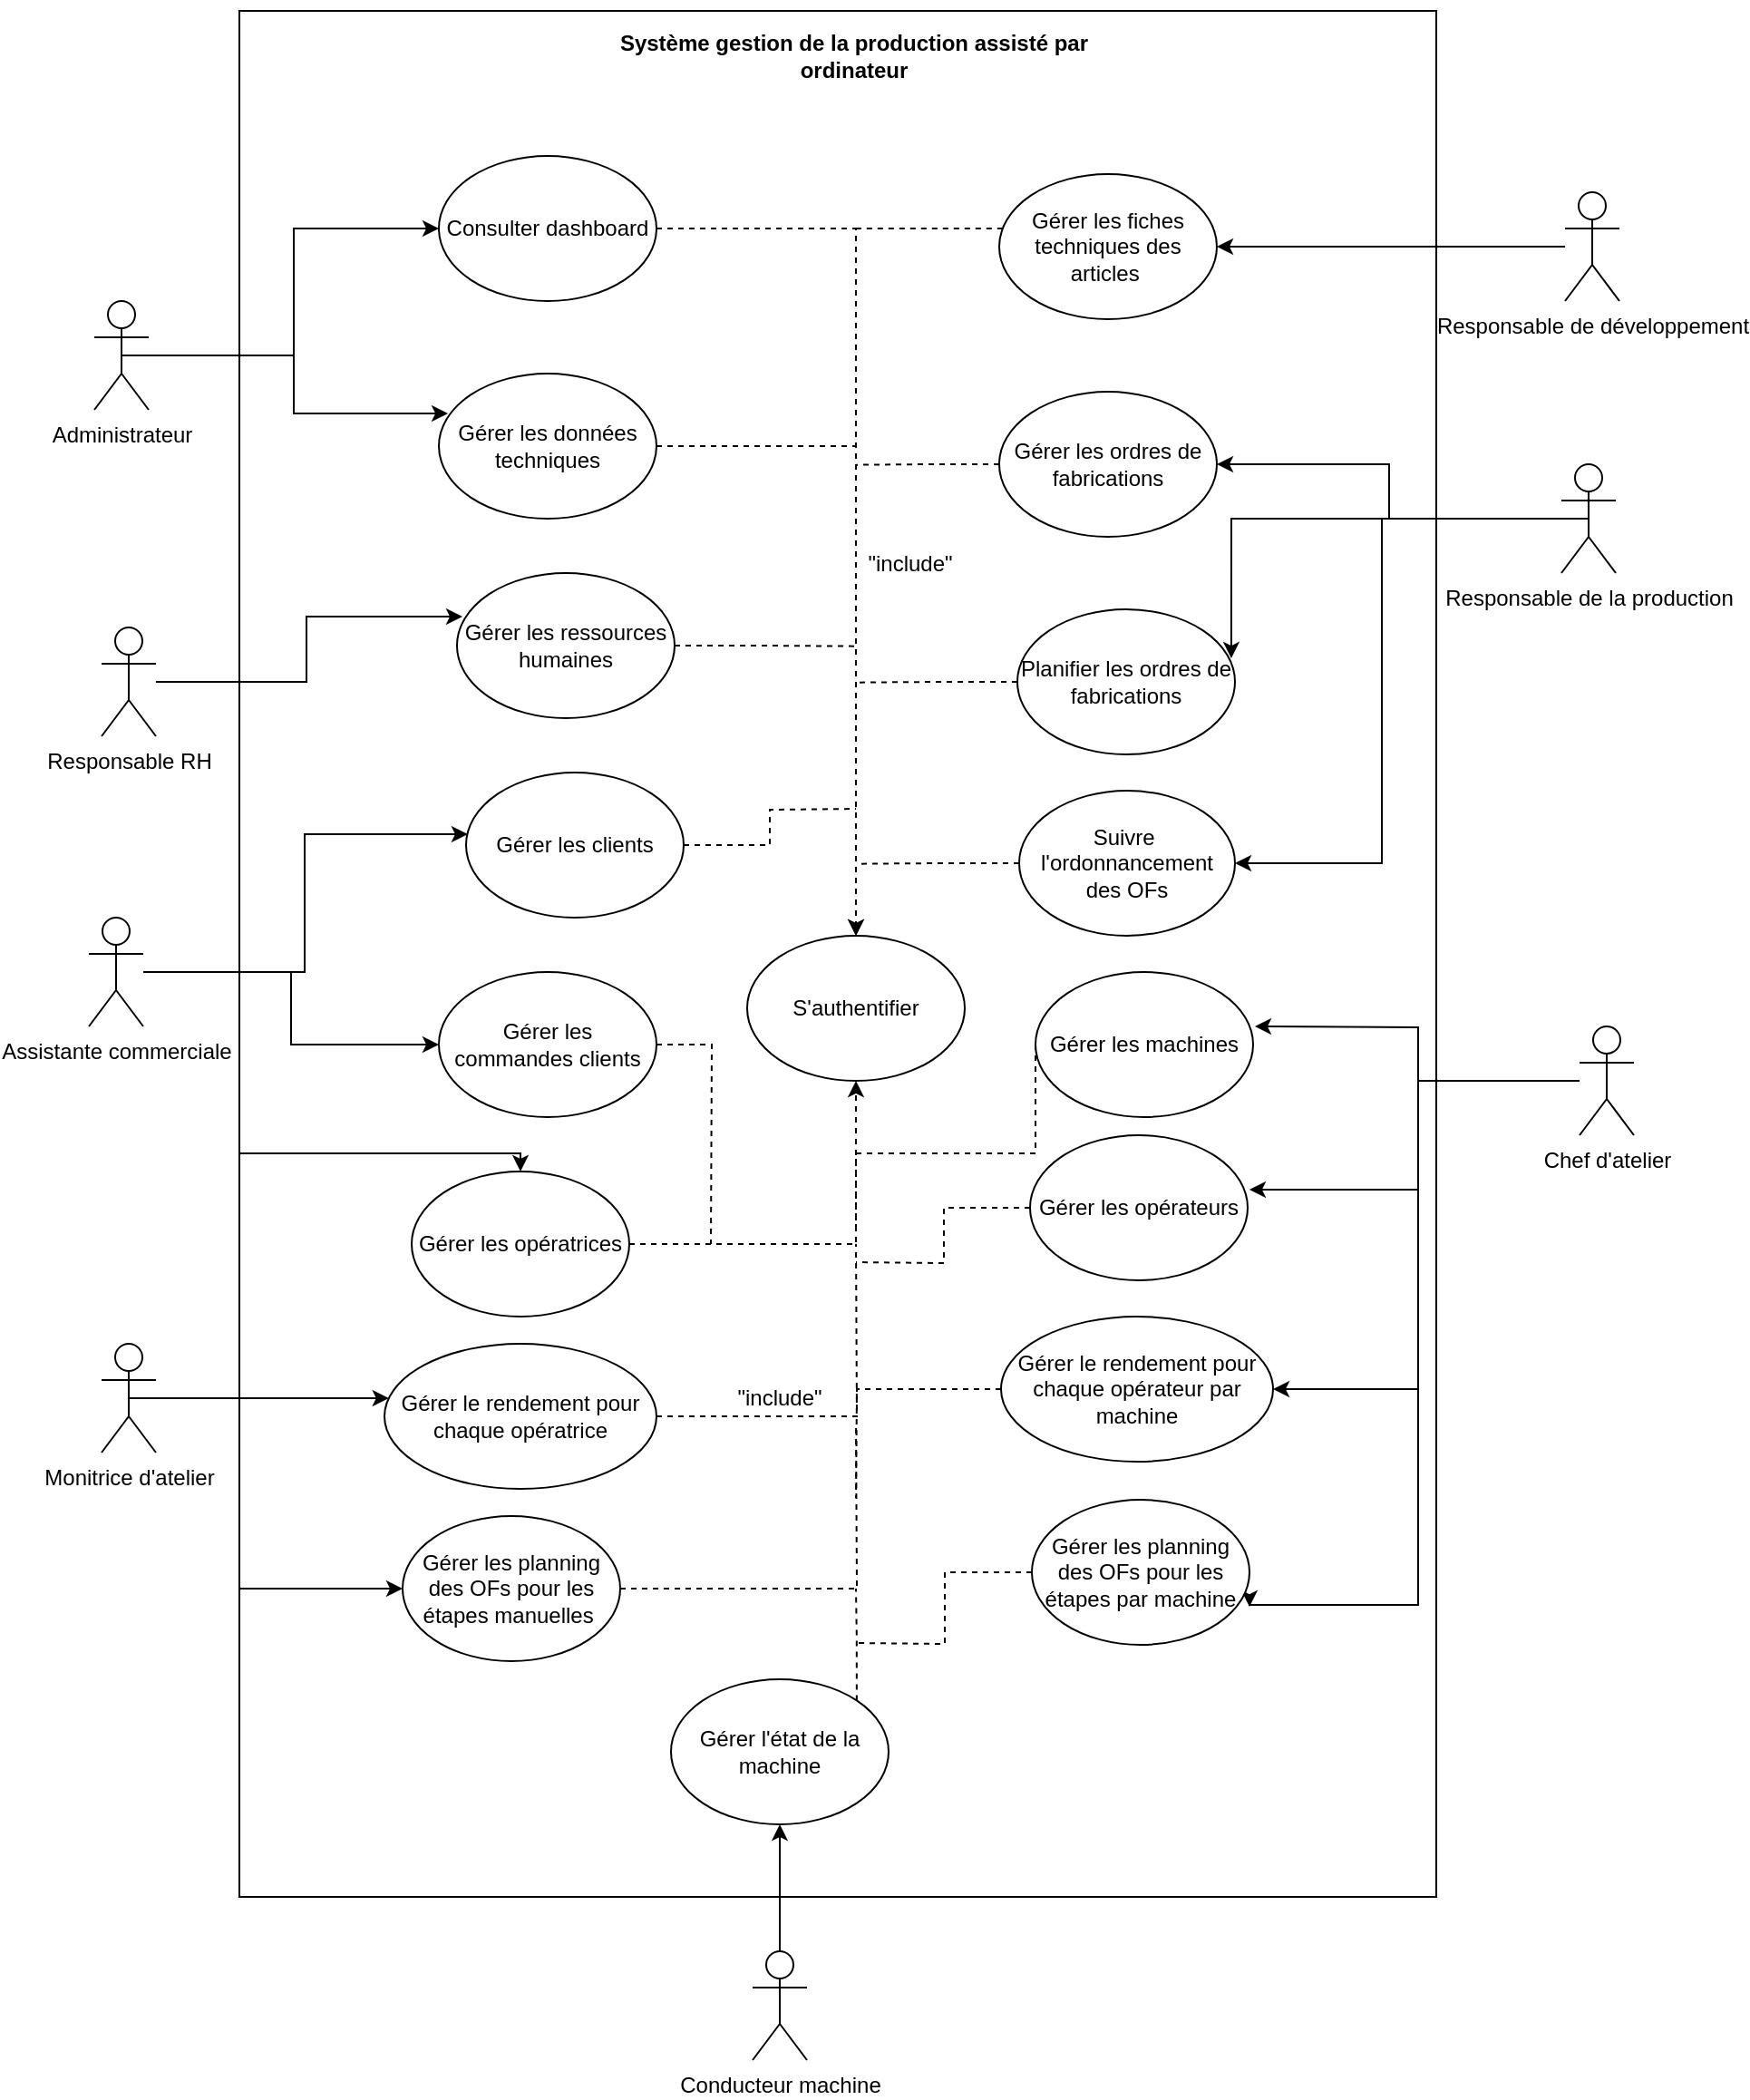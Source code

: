 <mxfile version="20.3.7" type="gitlab">
  <diagram id="R2lEEEUBdFMjLlhIrx00" name="Page-1">
    <mxGraphModel dx="1185" dy="1768" grid="1" gridSize="10" guides="1" tooltips="1" connect="1" arrows="1" fold="1" page="1" pageScale="1" pageWidth="850" pageHeight="1100" math="0" shadow="0" extFonts="Permanent Marker^https://fonts.googleapis.com/css?family=Permanent+Marker">
      <root>
        <mxCell id="0" />
        <mxCell id="1" parent="0" />
        <mxCell id="FwX2CeR1oTPyir31EzKj-26" style="edgeStyle=orthogonalEdgeStyle;rounded=0;orthogonalLoop=1;jettySize=auto;html=1;entryX=0.025;entryY=0.3;entryDx=0;entryDy=0;entryPerimeter=0;" edge="1" parent="1" source="FwX2CeR1oTPyir31EzKj-1" target="FwX2CeR1oTPyir31EzKj-17">
          <mxGeometry relative="1" as="geometry" />
        </mxCell>
        <mxCell id="FwX2CeR1oTPyir31EzKj-1" value="Responsable RH" style="shape=umlActor;verticalLabelPosition=bottom;verticalAlign=top;html=1;outlineConnect=0;" vertex="1" parent="1">
          <mxGeometry x="104" y="60" width="30" height="60" as="geometry" />
        </mxCell>
        <mxCell id="FwX2CeR1oTPyir31EzKj-27" style="edgeStyle=orthogonalEdgeStyle;rounded=0;orthogonalLoop=1;jettySize=auto;html=1;entryX=0.008;entryY=0.425;entryDx=0;entryDy=0;entryPerimeter=0;" edge="1" parent="1" source="FwX2CeR1oTPyir31EzKj-3" target="FwX2CeR1oTPyir31EzKj-18">
          <mxGeometry relative="1" as="geometry" />
        </mxCell>
        <mxCell id="FwX2CeR1oTPyir31EzKj-28" style="edgeStyle=orthogonalEdgeStyle;rounded=0;orthogonalLoop=1;jettySize=auto;html=1;entryX=0;entryY=0.5;entryDx=0;entryDy=0;" edge="1" parent="1" source="FwX2CeR1oTPyir31EzKj-3" target="FwX2CeR1oTPyir31EzKj-19">
          <mxGeometry relative="1" as="geometry" />
        </mxCell>
        <mxCell id="FwX2CeR1oTPyir31EzKj-3" value="Assistante commerciale" style="shape=umlActor;verticalLabelPosition=bottom;verticalAlign=top;html=1;outlineConnect=0;" vertex="1" parent="1">
          <mxGeometry x="97" y="220" width="30" height="60" as="geometry" />
        </mxCell>
        <mxCell id="FwX2CeR1oTPyir31EzKj-29" style="edgeStyle=orthogonalEdgeStyle;rounded=0;orthogonalLoop=1;jettySize=auto;html=1;" edge="1" parent="1" source="FwX2CeR1oTPyir31EzKj-4" target="FwX2CeR1oTPyir31EzKj-20">
          <mxGeometry relative="1" as="geometry" />
        </mxCell>
        <mxCell id="FwX2CeR1oTPyir31EzKj-4" value="Responsable de développement" style="shape=umlActor;verticalLabelPosition=bottom;verticalAlign=top;html=1;outlineConnect=0;" vertex="1" parent="1">
          <mxGeometry x="911" y="-180" width="30" height="60" as="geometry" />
        </mxCell>
        <mxCell id="FwX2CeR1oTPyir31EzKj-33" style="edgeStyle=orthogonalEdgeStyle;rounded=0;orthogonalLoop=1;jettySize=auto;html=1;exitX=0.5;exitY=0.5;exitDx=0;exitDy=0;exitPerimeter=0;entryX=1;entryY=0.5;entryDx=0;entryDy=0;" edge="1" parent="1" source="FwX2CeR1oTPyir31EzKj-5" target="FwX2CeR1oTPyir31EzKj-21">
          <mxGeometry relative="1" as="geometry" />
        </mxCell>
        <mxCell id="FwX2CeR1oTPyir31EzKj-34" style="edgeStyle=orthogonalEdgeStyle;rounded=0;orthogonalLoop=1;jettySize=auto;html=1;entryX=0.983;entryY=0.338;entryDx=0;entryDy=0;entryPerimeter=0;" edge="1" parent="1" source="FwX2CeR1oTPyir31EzKj-5" target="FwX2CeR1oTPyir31EzKj-22">
          <mxGeometry relative="1" as="geometry" />
        </mxCell>
        <mxCell id="FwX2CeR1oTPyir31EzKj-35" style="edgeStyle=orthogonalEdgeStyle;rounded=0;orthogonalLoop=1;jettySize=auto;html=1;entryX=1;entryY=0.5;entryDx=0;entryDy=0;" edge="1" parent="1" source="FwX2CeR1oTPyir31EzKj-5" target="FwX2CeR1oTPyir31EzKj-23">
          <mxGeometry relative="1" as="geometry">
            <Array as="points">
              <mxPoint x="810" />
              <mxPoint x="810" y="190" />
            </Array>
          </mxGeometry>
        </mxCell>
        <mxCell id="FwX2CeR1oTPyir31EzKj-5" value="Responsable de la production" style="shape=umlActor;verticalLabelPosition=bottom;verticalAlign=top;html=1;outlineConnect=0;" vertex="1" parent="1">
          <mxGeometry x="909" y="-30" width="30" height="60" as="geometry" />
        </mxCell>
        <mxCell id="FwX2CeR1oTPyir31EzKj-40" style="edgeStyle=orthogonalEdgeStyle;rounded=0;orthogonalLoop=1;jettySize=auto;html=1;" edge="1" parent="1" source="FwX2CeR1oTPyir31EzKj-6">
          <mxGeometry relative="1" as="geometry">
            <mxPoint x="740" y="280" as="targetPoint" />
          </mxGeometry>
        </mxCell>
        <mxCell id="FwX2CeR1oTPyir31EzKj-41" style="edgeStyle=orthogonalEdgeStyle;rounded=0;orthogonalLoop=1;jettySize=auto;html=1;entryX=1.008;entryY=0.375;entryDx=0;entryDy=0;entryPerimeter=0;" edge="1" parent="1" source="FwX2CeR1oTPyir31EzKj-6" target="FwX2CeR1oTPyir31EzKj-38">
          <mxGeometry relative="1" as="geometry">
            <Array as="points">
              <mxPoint x="830" y="310" />
              <mxPoint x="830" y="370" />
            </Array>
          </mxGeometry>
        </mxCell>
        <mxCell id="FwX2CeR1oTPyir31EzKj-42" style="edgeStyle=orthogonalEdgeStyle;rounded=0;orthogonalLoop=1;jettySize=auto;html=1;entryX=1;entryY=0.5;entryDx=0;entryDy=0;" edge="1" parent="1" source="FwX2CeR1oTPyir31EzKj-6" target="FwX2CeR1oTPyir31EzKj-39">
          <mxGeometry relative="1" as="geometry">
            <Array as="points">
              <mxPoint x="830" y="310" />
              <mxPoint x="830" y="480" />
            </Array>
          </mxGeometry>
        </mxCell>
        <mxCell id="FwX2CeR1oTPyir31EzKj-44" style="edgeStyle=orthogonalEdgeStyle;rounded=0;orthogonalLoop=1;jettySize=auto;html=1;entryX=1;entryY=0.738;entryDx=0;entryDy=0;entryPerimeter=0;" edge="1" parent="1" source="FwX2CeR1oTPyir31EzKj-6" target="FwX2CeR1oTPyir31EzKj-37">
          <mxGeometry relative="1" as="geometry">
            <Array as="points">
              <mxPoint x="830" y="310" />
              <mxPoint x="830" y="599" />
            </Array>
          </mxGeometry>
        </mxCell>
        <mxCell id="FwX2CeR1oTPyir31EzKj-6" value="Chef d&#39;atelier" style="shape=umlActor;verticalLabelPosition=bottom;verticalAlign=top;html=1;outlineConnect=0;" vertex="1" parent="1">
          <mxGeometry x="919" y="280" width="30" height="60" as="geometry" />
        </mxCell>
        <mxCell id="FwX2CeR1oTPyir31EzKj-55" style="edgeStyle=orthogonalEdgeStyle;rounded=0;orthogonalLoop=1;jettySize=auto;html=1;entryX=0.5;entryY=1;entryDx=0;entryDy=0;" edge="1" parent="1" source="FwX2CeR1oTPyir31EzKj-7" target="FwX2CeR1oTPyir31EzKj-46">
          <mxGeometry relative="1" as="geometry" />
        </mxCell>
        <mxCell id="FwX2CeR1oTPyir31EzKj-7" value="Conducteur machine" style="shape=umlActor;verticalLabelPosition=bottom;verticalAlign=top;html=1;outlineConnect=0;" vertex="1" parent="1">
          <mxGeometry x="463" y="790" width="30" height="60" as="geometry" />
        </mxCell>
        <mxCell id="FwX2CeR1oTPyir31EzKj-52" style="edgeStyle=orthogonalEdgeStyle;rounded=0;orthogonalLoop=1;jettySize=auto;html=1;" edge="1" parent="1" source="FwX2CeR1oTPyir31EzKj-8" target="FwX2CeR1oTPyir31EzKj-47">
          <mxGeometry relative="1" as="geometry">
            <Array as="points">
              <mxPoint x="180" y="485" />
              <mxPoint x="180" y="350" />
              <mxPoint x="335" y="350" />
            </Array>
          </mxGeometry>
        </mxCell>
        <mxCell id="FwX2CeR1oTPyir31EzKj-53" style="edgeStyle=orthogonalEdgeStyle;rounded=0;orthogonalLoop=1;jettySize=auto;html=1;exitX=0.5;exitY=0.5;exitDx=0;exitDy=0;exitPerimeter=0;" edge="1" parent="1" source="FwX2CeR1oTPyir31EzKj-8" target="FwX2CeR1oTPyir31EzKj-51">
          <mxGeometry relative="1" as="geometry">
            <Array as="points">
              <mxPoint x="220" y="485" />
              <mxPoint x="220" y="485" />
            </Array>
          </mxGeometry>
        </mxCell>
        <mxCell id="FwX2CeR1oTPyir31EzKj-54" style="edgeStyle=orthogonalEdgeStyle;rounded=0;orthogonalLoop=1;jettySize=auto;html=1;entryX=0;entryY=0.5;entryDx=0;entryDy=0;" edge="1" parent="1" source="FwX2CeR1oTPyir31EzKj-8" target="FwX2CeR1oTPyir31EzKj-49">
          <mxGeometry relative="1" as="geometry">
            <Array as="points">
              <mxPoint x="180" y="485" />
              <mxPoint x="180" y="590" />
            </Array>
          </mxGeometry>
        </mxCell>
        <mxCell id="FwX2CeR1oTPyir31EzKj-8" value="Monitrice d&#39;atelier" style="shape=umlActor;verticalLabelPosition=bottom;verticalAlign=top;html=1;outlineConnect=0;" vertex="1" parent="1">
          <mxGeometry x="104" y="455" width="30" height="60" as="geometry" />
        </mxCell>
        <mxCell id="FwX2CeR1oTPyir31EzKj-57" style="edgeStyle=orthogonalEdgeStyle;rounded=0;orthogonalLoop=1;jettySize=auto;html=1;dashed=1;" edge="1" parent="1" source="FwX2CeR1oTPyir31EzKj-14" target="FwX2CeR1oTPyir31EzKj-56">
          <mxGeometry relative="1" as="geometry" />
        </mxCell>
        <mxCell id="FwX2CeR1oTPyir31EzKj-14" value="Consulter dashboard" style="ellipse;whiteSpace=wrap;html=1;" vertex="1" parent="1">
          <mxGeometry x="290" y="-200" width="120" height="80" as="geometry" />
        </mxCell>
        <mxCell id="FwX2CeR1oTPyir31EzKj-24" style="edgeStyle=orthogonalEdgeStyle;rounded=0;orthogonalLoop=1;jettySize=auto;html=1;exitX=0.5;exitY=0.5;exitDx=0;exitDy=0;exitPerimeter=0;entryX=0;entryY=0.5;entryDx=0;entryDy=0;" edge="1" parent="1" source="FwX2CeR1oTPyir31EzKj-15" target="FwX2CeR1oTPyir31EzKj-14">
          <mxGeometry relative="1" as="geometry" />
        </mxCell>
        <mxCell id="FwX2CeR1oTPyir31EzKj-25" style="edgeStyle=orthogonalEdgeStyle;rounded=0;orthogonalLoop=1;jettySize=auto;html=1;entryX=0.042;entryY=0.275;entryDx=0;entryDy=0;entryPerimeter=0;" edge="1" parent="1" source="FwX2CeR1oTPyir31EzKj-15" target="FwX2CeR1oTPyir31EzKj-16">
          <mxGeometry relative="1" as="geometry" />
        </mxCell>
        <mxCell id="FwX2CeR1oTPyir31EzKj-15" value="Administrateur" style="shape=umlActor;verticalLabelPosition=bottom;verticalAlign=top;html=1;outlineConnect=0;" vertex="1" parent="1">
          <mxGeometry x="100" y="-120" width="30" height="60" as="geometry" />
        </mxCell>
        <mxCell id="FwX2CeR1oTPyir31EzKj-58" style="edgeStyle=orthogonalEdgeStyle;rounded=0;orthogonalLoop=1;jettySize=auto;html=1;dashed=1;entryX=0.5;entryY=0;entryDx=0;entryDy=0;" edge="1" parent="1" source="FwX2CeR1oTPyir31EzKj-16" target="FwX2CeR1oTPyir31EzKj-56">
          <mxGeometry relative="1" as="geometry">
            <mxPoint x="520" y="40" as="targetPoint" />
          </mxGeometry>
        </mxCell>
        <mxCell id="FwX2CeR1oTPyir31EzKj-16" value="Gérer les données techniques" style="ellipse;whiteSpace=wrap;html=1;" vertex="1" parent="1">
          <mxGeometry x="290" y="-80" width="120" height="80" as="geometry" />
        </mxCell>
        <mxCell id="FwX2CeR1oTPyir31EzKj-59" style="edgeStyle=orthogonalEdgeStyle;orthogonalLoop=1;jettySize=auto;html=1;exitX=1;exitY=0.5;exitDx=0;exitDy=0;dashed=1;strokeColor=default;rounded=0;endArrow=none;endFill=0;" edge="1" parent="1" source="FwX2CeR1oTPyir31EzKj-17">
          <mxGeometry relative="1" as="geometry">
            <mxPoint x="520" y="70.333" as="targetPoint" />
          </mxGeometry>
        </mxCell>
        <mxCell id="FwX2CeR1oTPyir31EzKj-17" value="Gérer les ressources humaines" style="ellipse;whiteSpace=wrap;html=1;" vertex="1" parent="1">
          <mxGeometry x="300" y="30" width="120" height="80" as="geometry" />
        </mxCell>
        <mxCell id="FwX2CeR1oTPyir31EzKj-60" style="edgeStyle=orthogonalEdgeStyle;rounded=0;orthogonalLoop=1;jettySize=auto;html=1;exitX=1;exitY=0.5;exitDx=0;exitDy=0;dashed=1;strokeColor=default;endArrow=none;endFill=0;" edge="1" parent="1" source="FwX2CeR1oTPyir31EzKj-18">
          <mxGeometry relative="1" as="geometry">
            <mxPoint x="520" y="160" as="targetPoint" />
          </mxGeometry>
        </mxCell>
        <mxCell id="FwX2CeR1oTPyir31EzKj-18" value="Gérer les clients" style="ellipse;whiteSpace=wrap;html=1;" vertex="1" parent="1">
          <mxGeometry x="305" y="140" width="120" height="80" as="geometry" />
        </mxCell>
        <mxCell id="FwX2CeR1oTPyir31EzKj-76" style="edgeStyle=orthogonalEdgeStyle;rounded=0;orthogonalLoop=1;jettySize=auto;html=1;exitX=1;exitY=0.5;exitDx=0;exitDy=0;dashed=1;strokeColor=default;endArrow=none;endFill=0;" edge="1" parent="1" source="FwX2CeR1oTPyir31EzKj-19">
          <mxGeometry relative="1" as="geometry">
            <mxPoint x="440" y="400" as="targetPoint" />
          </mxGeometry>
        </mxCell>
        <mxCell id="FwX2CeR1oTPyir31EzKj-19" value="Gérer les commandes clients" style="ellipse;whiteSpace=wrap;html=1;" vertex="1" parent="1">
          <mxGeometry x="290" y="250" width="120" height="80" as="geometry" />
        </mxCell>
        <mxCell id="FwX2CeR1oTPyir31EzKj-66" style="edgeStyle=orthogonalEdgeStyle;rounded=0;orthogonalLoop=1;jettySize=auto;html=1;dashed=1;strokeColor=default;endArrow=none;endFill=0;" edge="1" parent="1" source="FwX2CeR1oTPyir31EzKj-20">
          <mxGeometry relative="1" as="geometry">
            <mxPoint x="520" y="-160" as="targetPoint" />
            <Array as="points">
              <mxPoint x="580" y="-160" />
              <mxPoint x="580" y="-160" />
            </Array>
          </mxGeometry>
        </mxCell>
        <mxCell id="FwX2CeR1oTPyir31EzKj-20" value="Gérer les fiches techniques des articles&amp;nbsp;" style="ellipse;whiteSpace=wrap;html=1;" vertex="1" parent="1">
          <mxGeometry x="599" y="-190" width="120" height="80" as="geometry" />
        </mxCell>
        <mxCell id="FwX2CeR1oTPyir31EzKj-67" style="edgeStyle=orthogonalEdgeStyle;rounded=0;orthogonalLoop=1;jettySize=auto;html=1;exitX=0;exitY=0.5;exitDx=0;exitDy=0;dashed=1;strokeColor=default;endArrow=none;endFill=0;" edge="1" parent="1" source="FwX2CeR1oTPyir31EzKj-21">
          <mxGeometry relative="1" as="geometry">
            <mxPoint x="520" y="-29.667" as="targetPoint" />
          </mxGeometry>
        </mxCell>
        <mxCell id="FwX2CeR1oTPyir31EzKj-21" value="Gérer les ordres de fabrications" style="ellipse;whiteSpace=wrap;html=1;" vertex="1" parent="1">
          <mxGeometry x="599" y="-70" width="120" height="80" as="geometry" />
        </mxCell>
        <mxCell id="FwX2CeR1oTPyir31EzKj-68" style="edgeStyle=orthogonalEdgeStyle;rounded=0;orthogonalLoop=1;jettySize=auto;html=1;exitX=0;exitY=0.5;exitDx=0;exitDy=0;dashed=1;strokeColor=default;endArrow=none;endFill=0;" edge="1" parent="1" source="FwX2CeR1oTPyir31EzKj-22">
          <mxGeometry relative="1" as="geometry">
            <mxPoint x="520" y="90.333" as="targetPoint" />
          </mxGeometry>
        </mxCell>
        <mxCell id="FwX2CeR1oTPyir31EzKj-22" value="Planifier les ordres de fabrications" style="ellipse;whiteSpace=wrap;html=1;" vertex="1" parent="1">
          <mxGeometry x="609" y="50" width="120" height="80" as="geometry" />
        </mxCell>
        <mxCell id="FwX2CeR1oTPyir31EzKj-69" style="edgeStyle=orthogonalEdgeStyle;rounded=0;orthogonalLoop=1;jettySize=auto;html=1;exitX=0;exitY=0.5;exitDx=0;exitDy=0;dashed=1;strokeColor=default;endArrow=none;endFill=0;" edge="1" parent="1" source="FwX2CeR1oTPyir31EzKj-23">
          <mxGeometry relative="1" as="geometry">
            <mxPoint x="520" y="190.333" as="targetPoint" />
          </mxGeometry>
        </mxCell>
        <mxCell id="FwX2CeR1oTPyir31EzKj-23" value="Suivre&amp;nbsp; l&#39;ordonnancement des OFs" style="ellipse;whiteSpace=wrap;html=1;" vertex="1" parent="1">
          <mxGeometry x="610" y="150" width="119" height="80" as="geometry" />
        </mxCell>
        <mxCell id="FwX2CeR1oTPyir31EzKj-70" style="edgeStyle=orthogonalEdgeStyle;rounded=0;orthogonalLoop=1;jettySize=auto;html=1;exitX=0;exitY=0.5;exitDx=0;exitDy=0;dashed=1;strokeColor=default;endArrow=none;endFill=0;" edge="1" parent="1" source="FwX2CeR1oTPyir31EzKj-36">
          <mxGeometry relative="1" as="geometry">
            <mxPoint x="520" y="390" as="targetPoint" />
            <Array as="points">
              <mxPoint x="619" y="350" />
              <mxPoint x="520" y="350" />
            </Array>
          </mxGeometry>
        </mxCell>
        <mxCell id="FwX2CeR1oTPyir31EzKj-36" value="Gérer les machines" style="ellipse;whiteSpace=wrap;html=1;" vertex="1" parent="1">
          <mxGeometry x="619" y="250" width="120" height="80" as="geometry" />
        </mxCell>
        <mxCell id="FwX2CeR1oTPyir31EzKj-73" style="edgeStyle=orthogonalEdgeStyle;rounded=0;orthogonalLoop=1;jettySize=auto;html=1;dashed=1;strokeColor=default;endArrow=none;endFill=0;" edge="1" parent="1" source="FwX2CeR1oTPyir31EzKj-37">
          <mxGeometry relative="1" as="geometry">
            <mxPoint x="520" y="620" as="targetPoint" />
          </mxGeometry>
        </mxCell>
        <mxCell id="FwX2CeR1oTPyir31EzKj-37" value="Gérer les planning des OFs pour les étapes par machine" style="ellipse;whiteSpace=wrap;html=1;" vertex="1" parent="1">
          <mxGeometry x="617" y="541" width="120" height="80" as="geometry" />
        </mxCell>
        <mxCell id="FwX2CeR1oTPyir31EzKj-71" style="edgeStyle=orthogonalEdgeStyle;rounded=0;orthogonalLoop=1;jettySize=auto;html=1;dashed=1;strokeColor=default;endArrow=none;endFill=0;" edge="1" parent="1" source="FwX2CeR1oTPyir31EzKj-38">
          <mxGeometry relative="1" as="geometry">
            <mxPoint x="520" y="410" as="targetPoint" />
          </mxGeometry>
        </mxCell>
        <mxCell id="FwX2CeR1oTPyir31EzKj-38" value="Gérer les opérateurs" style="ellipse;whiteSpace=wrap;html=1;" vertex="1" parent="1">
          <mxGeometry x="616" y="340" width="120" height="80" as="geometry" />
        </mxCell>
        <mxCell id="FwX2CeR1oTPyir31EzKj-72" style="edgeStyle=orthogonalEdgeStyle;rounded=0;orthogonalLoop=1;jettySize=auto;html=1;dashed=1;strokeColor=default;endArrow=none;endFill=0;" edge="1" parent="1" source="FwX2CeR1oTPyir31EzKj-39">
          <mxGeometry relative="1" as="geometry">
            <mxPoint x="520" y="540" as="targetPoint" />
          </mxGeometry>
        </mxCell>
        <mxCell id="FwX2CeR1oTPyir31EzKj-39" value="Gérer le rendement pour chaque opérateur par machine" style="ellipse;whiteSpace=wrap;html=1;" vertex="1" parent="1">
          <mxGeometry x="600" y="440" width="150" height="80" as="geometry" />
        </mxCell>
        <mxCell id="FwX2CeR1oTPyir31EzKj-65" style="edgeStyle=orthogonalEdgeStyle;rounded=0;orthogonalLoop=1;jettySize=auto;html=1;exitX=1;exitY=0;exitDx=0;exitDy=0;dashed=1;strokeColor=default;endArrow=none;endFill=0;" edge="1" parent="1" source="FwX2CeR1oTPyir31EzKj-46">
          <mxGeometry relative="1" as="geometry">
            <mxPoint x="520" y="590" as="targetPoint" />
          </mxGeometry>
        </mxCell>
        <mxCell id="FwX2CeR1oTPyir31EzKj-46" value="Gérer l&#39;état de la machine" style="ellipse;whiteSpace=wrap;html=1;" vertex="1" parent="1">
          <mxGeometry x="418" y="640" width="120" height="80" as="geometry" />
        </mxCell>
        <mxCell id="FwX2CeR1oTPyir31EzKj-62" style="edgeStyle=orthogonalEdgeStyle;rounded=0;orthogonalLoop=1;jettySize=auto;html=1;exitX=1;exitY=0.5;exitDx=0;exitDy=0;dashed=1;strokeColor=default;endArrow=classic;endFill=1;entryX=0.5;entryY=1;entryDx=0;entryDy=0;" edge="1" parent="1" source="FwX2CeR1oTPyir31EzKj-47" target="FwX2CeR1oTPyir31EzKj-56">
          <mxGeometry relative="1" as="geometry">
            <mxPoint x="520" y="320" as="targetPoint" />
          </mxGeometry>
        </mxCell>
        <mxCell id="FwX2CeR1oTPyir31EzKj-47" value="Gérer les opératrices" style="ellipse;whiteSpace=wrap;html=1;" vertex="1" parent="1">
          <mxGeometry x="275" y="360" width="120" height="80" as="geometry" />
        </mxCell>
        <mxCell id="FwX2CeR1oTPyir31EzKj-64" style="edgeStyle=orthogonalEdgeStyle;rounded=0;orthogonalLoop=1;jettySize=auto;html=1;dashed=1;strokeColor=default;endArrow=none;endFill=0;" edge="1" parent="1" source="FwX2CeR1oTPyir31EzKj-49">
          <mxGeometry relative="1" as="geometry">
            <mxPoint x="520" y="500" as="targetPoint" />
          </mxGeometry>
        </mxCell>
        <mxCell id="FwX2CeR1oTPyir31EzKj-49" value="Gérer les planning des OFs pour les étapes manuelles&amp;nbsp;" style="ellipse;whiteSpace=wrap;html=1;" vertex="1" parent="1">
          <mxGeometry x="270" y="550" width="120" height="80" as="geometry" />
        </mxCell>
        <mxCell id="FwX2CeR1oTPyir31EzKj-63" style="edgeStyle=orthogonalEdgeStyle;rounded=0;orthogonalLoop=1;jettySize=auto;html=1;exitX=1;exitY=0.5;exitDx=0;exitDy=0;dashed=1;strokeColor=default;endArrow=none;endFill=0;" edge="1" parent="1" source="FwX2CeR1oTPyir31EzKj-51">
          <mxGeometry relative="1" as="geometry">
            <mxPoint x="520" y="400" as="targetPoint" />
          </mxGeometry>
        </mxCell>
        <mxCell id="FwX2CeR1oTPyir31EzKj-51" value="Gérer le rendement pour chaque opératrice" style="ellipse;whiteSpace=wrap;html=1;" vertex="1" parent="1">
          <mxGeometry x="260" y="455" width="150" height="80" as="geometry" />
        </mxCell>
        <mxCell id="FwX2CeR1oTPyir31EzKj-56" value="S&#39;authentifier" style="ellipse;whiteSpace=wrap;html=1;" vertex="1" parent="1">
          <mxGeometry x="460" y="230" width="120" height="80" as="geometry" />
        </mxCell>
        <mxCell id="FwX2CeR1oTPyir31EzKj-74" value="" style="rounded=0;whiteSpace=wrap;html=1;fillColor=none;" vertex="1" parent="1">
          <mxGeometry x="180" y="-280" width="660" height="1040" as="geometry" />
        </mxCell>
        <mxCell id="FwX2CeR1oTPyir31EzKj-75" value="&quot;include&quot;" style="text;html=1;strokeColor=none;fillColor=none;align=center;verticalAlign=middle;whiteSpace=wrap;rounded=0;" vertex="1" parent="1">
          <mxGeometry x="520" y="10" width="60" height="30" as="geometry" />
        </mxCell>
        <mxCell id="FwX2CeR1oTPyir31EzKj-77" value="&quot;include&quot;" style="text;html=1;strokeColor=none;fillColor=none;align=center;verticalAlign=middle;whiteSpace=wrap;rounded=0;" vertex="1" parent="1">
          <mxGeometry x="448" y="470" width="60" height="30" as="geometry" />
        </mxCell>
        <mxCell id="FwX2CeR1oTPyir31EzKj-78" value="&lt;h4&gt;&lt;b&gt;Système gestion de la production assisté par ordinateur&lt;/b&gt;&lt;/h4&gt;" style="text;html=1;strokeColor=none;fillColor=none;align=center;verticalAlign=middle;whiteSpace=wrap;rounded=0;" vertex="1" parent="1">
          <mxGeometry x="379" y="-270" width="280" height="30" as="geometry" />
        </mxCell>
      </root>
    </mxGraphModel>
  </diagram>
</mxfile>

